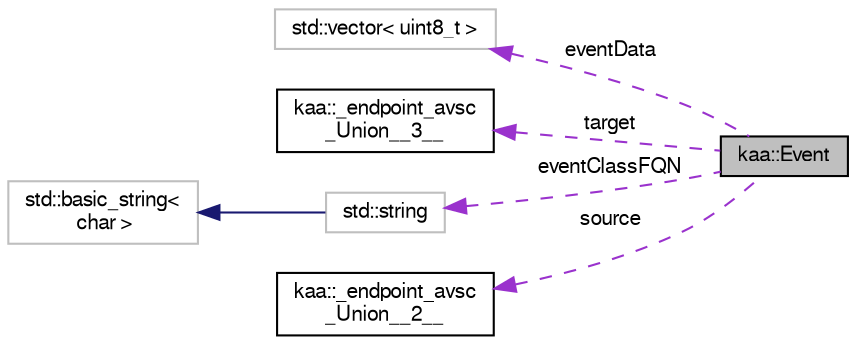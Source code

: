 digraph "kaa::Event"
{
  bgcolor="transparent";
  edge [fontname="FreeSans",fontsize="10",labelfontname="FreeSans",labelfontsize="10"];
  node [fontname="FreeSans",fontsize="10",shape=record];
  rankdir="LR";
  Node1 [label="kaa::Event",height=0.2,width=0.4,color="black", fillcolor="grey75", style="filled" fontcolor="black"];
  Node2 -> Node1 [dir="back",color="darkorchid3",fontsize="10",style="dashed",label=" eventData" ,fontname="FreeSans"];
  Node2 [label="std::vector\< uint8_t \>",height=0.2,width=0.4,color="grey75"];
  Node3 -> Node1 [dir="back",color="darkorchid3",fontsize="10",style="dashed",label=" target" ,fontname="FreeSans"];
  Node3 [label="kaa::_endpoint_avsc\l_Union__3__",height=0.2,width=0.4,color="black",URL="$structkaa_1_1__endpoint__avsc__Union____3____.html"];
  Node4 -> Node1 [dir="back",color="darkorchid3",fontsize="10",style="dashed",label=" eventClassFQN" ,fontname="FreeSans"];
  Node4 [label="std::string",height=0.2,width=0.4,color="grey75",tooltip="STL class. "];
  Node5 -> Node4 [dir="back",color="midnightblue",fontsize="10",style="solid",fontname="FreeSans"];
  Node5 [label="std::basic_string\<\l char \>",height=0.2,width=0.4,color="grey75",tooltip="STL class. "];
  Node6 -> Node1 [dir="back",color="darkorchid3",fontsize="10",style="dashed",label=" source" ,fontname="FreeSans"];
  Node6 [label="kaa::_endpoint_avsc\l_Union__2__",height=0.2,width=0.4,color="black",URL="$structkaa_1_1__endpoint__avsc__Union____2____.html"];
}
